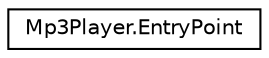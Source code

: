 digraph "Graphical Class Hierarchy"
{
  edge [fontname="Helvetica",fontsize="10",labelfontname="Helvetica",labelfontsize="10"];
  node [fontname="Helvetica",fontsize="10",shape=record];
  rankdir="LR";
  Node0 [label="Mp3Player.EntryPoint",height=0.2,width=0.4,color="black", fillcolor="white", style="filled",URL="$class_mp3_player_1_1_entry_point.html"];
}
